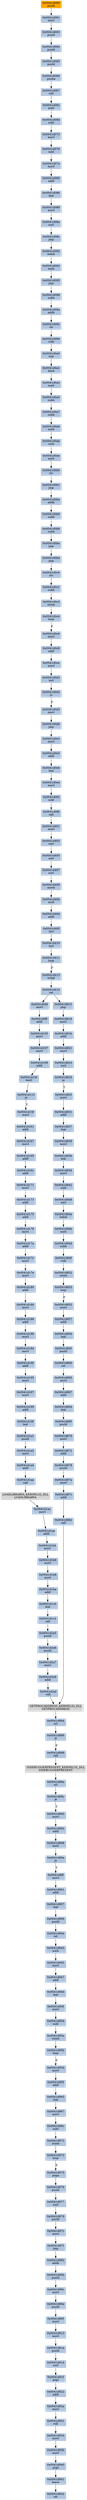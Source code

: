 strict digraph G {
	graph [bgcolor=transparent,
		name=G
	];
	node [color=lightsteelblue,
		fillcolor=lightsteelblue,
		shape=rectangle,
		style=filled
	];
	"0x0041d97c"	[label="0x0041d97c
movl"];
	"0x0041d97f"	[label="0x0041d97f
jmp"];
	"0x0041d97c" -> "0x0041d97f"	[color="#000000"];
	"0x0041d83d"	[label="0x0041d83d
movl"];
	"0x0041d842"	[label="0x0041d842
subl"];
	"0x0041d83d" -> "0x0041d842"	[color="#000000"];
	"0x0041d15f"	[label="0x0041d15f
movl"];
	"0x0041d161"	[label="0x0041d161
addl"];
	"0x0041d15f" -> "0x0041d161"	[color="#000000"];
	"0x0041d954"	[label="0x0041d954
subl"];
	"0x0041d95a"	[label="0x0041d95a
stosb"];
	"0x0041d954" -> "0x0041d95a"	[color="#000000"];
	"0x0041d823"	[label="0x0041d823
xorl"];
	"0x0041d825"	[label="0x0041d825
je"];
	"0x0041d823" -> "0x0041d825"	[color="#000000"];
	"0x0041d092"	[label="0x0041d092
lodsb"];
	"0x0041d093"	[label="0x0041d093
xorb"];
	"0x0041d092" -> "0x0041d093"	[color="#000000"];
	"0x0041d907"	[label="0x0041d907
leal"];
	"0x0041d909"	[label="0x0041d909
pushl"];
	"0x0041d907" -> "0x0041d909"	[color="#000000"];
	"0x0041d09d"	[label="0x0041d09d
rolb"];
	"0x0041d0a0"	[label="0x0041d0a0
nop"];
	"0x0041d09d" -> "0x0041d0a0"	[color="#000000"];
	"0x0041d173"	[label="0x0041d173
addl"];
	"0x0041d175"	[label="0x0041d175
addl"];
	"0x0041d173" -> "0x0041d175"	[color="#000000"];
	"0x0041d82f"	[label="0x0041d82f
movl"];
	"0x0041d831"	[label="0x0041d831
addl"];
	"0x0041d82f" -> "0x0041d831"	[color="#000000"];
	"0x0041d0a7"	[label="0x0041d0a7
subb"];
	"0x0041d0a9"	[label="0x0041d0a9
xorb"];
	"0x0041d0a7" -> "0x0041d0a9"	[color="#000000"];
	"0x0041d88a"	[label="0x0041d88a
orl"];
	"0x0041d88c"	[label="0x0041d88c
je"];
	"0x0041d88a" -> "0x0041d88c"	[color="#000000"];
	"0x0041d855"	[label="0x0041d855
movl"];
	"0x0041d857"	[label="0x0041d857
addl"];
	"0x0041d855" -> "0x0041d857"	[color="#000000"];
	"0x0041d96c"	[label="0x0041d96c
subl"];
	"0x0041d972"	[label="0x0041d972
stosb"];
	"0x0041d96c" -> "0x0041d972"	[color="#000000"];
	"0x0041d06c"	[label="0x0041d06c
popl"];
	"0x0041d06d"	[label="0x0041d06d
subl"];
	"0x0041d06c" -> "0x0041d06d"	[color="#000000"];
	"0x0041d1aa"	[label="0x0041d1aa
call"];
	LOADLIBRARYA_KERNEL32_DLL	[color=lightgrey,
		fillcolor=lightgrey,
		label="LOADLIBRARYA_KERNEL32_DLL
LOADLIBRARYA"];
	"0x0041d1aa" -> LOADLIBRARYA_KERNEL32_DLL	[color="#000000"];
	"0x0041d931"	[label="0x0041d931
roll"];
	"0x0041d934"	[label="0x0041d934
movl"];
	"0x0041d931" -> "0x0041d934"	[color="#000000"];
	"0x0041d94f"	[label="0x0041d94f
movl"];
	"0x0041d94f" -> "0x0041d954"	[color="#000000"];
	"0x0041d888"	[label="0x0041d888
call"];
	ISDEBUGGERPRESENT_KERNEL32_DLL	[color=lightgrey,
		fillcolor=lightgrey,
		label="ISDEBUGGERPRESENT_KERNEL32_DLL
ISDEBUGGERPRESENT"];
	"0x0041d888" -> ISDEBUGGERPRESENT_KERNEL32_DLL	[color="#000000"];
	"0x0041d07e"	[label="0x0041d07e
movl"];
	"0x0041d080"	[label="0x0041d080
addl"];
	"0x0041d07e" -> "0x0041d080"	[color="#000000"];
	"0x0041d0b6"	[label="0x0041d0b6
subb"];
	"0x0041d0b8"	[label="0x0041d0b8
subb"];
	"0x0041d0b6" -> "0x0041d0b8"	[color="#000000"];
	"0x0041d0d5"	[label="0x0041d0d5
movl"];
	"0x0041d0db"	[label="0x0041d0db
jmp"];
	"0x0041d0d5" -> "0x0041d0db"	[color="#000000"];
	"0x0041d0e3"	[label="0x0041d0e3
movl"];
	"0x0041d0e5"	[label="0x0041d0e5
addl"];
	"0x0041d0e3" -> "0x0041d0e5"	[color="#000000"];
	"0x0041d941"	[label="0x0041d941
leave"];
	"0x0041d942"	[label="0x0041d942
ret"];
	"0x0041d941" -> "0x0041d942"	[color="#000000"];
	"0x0041d2a7"	[label="0x0041d2a7
movl"];
	"0x0041d2a9"	[label="0x0041d2a9
addl"];
	"0x0041d2a7" -> "0x0041d2a9"	[color="#000000"];
	"0x0041d95b"	[label="0x0041d95b
loop"];
	"0x0041d95d"	[label="0x0041d95d
movl"];
	"0x0041d95b" -> "0x0041d95d"	[color="#000000",
		label=F];
	"0x0041d0ab"	[label="0x0041d0ab
rorb"];
	"0x0041d0ae"	[label="0x0041d0ae
xorb"];
	"0x0041d0ab" -> "0x0041d0ae"	[color="#000000"];
	"0x0041d878"	[label="0x0041d878
pushl"];
	"0x0041d87a"	[label="0x0041d87a
movl"];
	"0x0041d878" -> "0x0041d87a"	[color="#000000"];
	"0x0041d943"	[label="0x0041d943
xorb"];
	"0x0041d945"	[label="0x0041d945
movl"];
	"0x0041d943" -> "0x0041d945"	[color="#000000"];
	"0x0041d414"	[label="0x0041d414
ret"];
	"0x0041d0fd"	[label="0x0041d0fd
movl"];
	"0x0041d414" -> "0x0041d0fd"	[color="#000000"];
	"0x0041d815"	[label="0x0041d815
jmp"];
	"0x0041d414" -> "0x0041d815"	[color="#000000"];
	"0x0041d0a1"	[label="0x0041d0a1
decb"];
	"0x0041d0a0" -> "0x0041d0a1"	[color="#000000"];
	"0x0041d852"	[label="0x0041d852
stosb"];
	"0x0041d853"	[label="0x0041d853
loop"];
	"0x0041d852" -> "0x0041d853"	[color="#000000"];
	"0x0041d2af"	[label="0x0041d2af
call"];
	GETPROCADDRESS_KERNEL32_DLL	[color=lightgrey,
		fillcolor=lightgrey,
		label="GETPROCADDRESS_KERNEL32_DLL
GETPROCADDRESS"];
	"0x0041d2af" -> GETPROCADDRESS_KERNEL32_DLL	[color="#000000"];
	"0x0041d898"	[label="0x0041d898
testl"];
	"0x0041d89e"	[label="0x0041d89e
je"];
	"0x0041d898" -> "0x0041d89e"	[color="#000000"];
	"0x0041d90a"	[label="0x0041d90a
ret"];
	"0x0041d909" -> "0x0041d90a"	[color="#000000"];
	"0x0041d167"	[label="0x0041d167
movl"];
	"0x0041d161" -> "0x0041d167"	[color="#000000"];
	"0x0041d870"	[label="0x0041d870
movl"];
	"0x0041d872"	[label="0x0041d872
addl"];
	"0x0041d870" -> "0x0041d872"	[color="#000000"];
	"0x0041d19f"	[label="0x0041d19f
leal"];
	"0x0041d1a1"	[label="0x0041d1a1
pushl"];
	"0x0041d19f" -> "0x0041d1a1"	[color="#000000"];
	"0x0041d967"	[label="0x0041d967
movl"];
	"0x0041d967" -> "0x0041d96c"	[color="#000000"];
	"0x0041d837"	[label="0x0041d837
leal"];
	"0x0041d839"	[label="0x0041d839
movl"];
	"0x0041d837" -> "0x0041d839"	[color="#000000"];
	"0x0041d886"	[label="0x0041d886
je"];
	"0x0041d886" -> "0x0041d888"	[color="#000000",
		label=F];
	"0x0041d40b"	[label="0x0041d40b
mull"];
	"0x0041d40d"	[label="0x0041d40d
addl"];
	"0x0041d40b" -> "0x0041d40d"	[color="#000000"];
	"0x0041d831" -> "0x0041d837"	[color="#000000"];
	"0x0041d1ac"	[label="0x0041d1ac
movl"];
	LOADLIBRARYA_KERNEL32_DLL -> "0x0041d1ac"	[color="#000000"];
	"0x0041d0ed"	[label="0x0041d0ed
movl"];
	"0x0041d0f2"	[label="0x0041d0f2
subl"];
	"0x0041d0ed" -> "0x0041d0f2"	[color="#000000"];
	"0x0041d882"	[label="0x0041d882
call"];
	"0x0041d882" -> GETPROCADDRESS_KERNEL32_DLL	[color="#000000"];
	"0x0041d061"	[label="0x0041d061
movl"];
	"0x0041d063"	[label="0x0041d063
pushl"];
	"0x0041d061" -> "0x0041d063"	[color="#000000"];
	"0x0041d90f"	[label="0x0041d90f
movl"];
	"0x0041d913"	[label="0x0041d913
movl"];
	"0x0041d90f" -> "0x0041d913"	[color="#000000"];
	"0x0041d2a5"	[label="0x0041d2a5
pushl"];
	"0x0041d2a6"	[label="0x0041d2a6
pushl"];
	"0x0041d2a5" -> "0x0041d2a6"	[color="#000000"];
	"0x0041d1ba"	[label="0x0041d1ba
addl"];
	"0x0041d1c0"	[label="0x0041d1c0
leal"];
	"0x0041d1ba" -> "0x0041d1c0"	[color="#000000"];
	"0x0041d0ce"	[label="0x0041d0ce
movl"];
	"0x0041d0d2"	[label="0x0041d0d2
incl"];
	"0x0041d0ce" -> "0x0041d0d2"	[color="#000000"];
	"0x0041d1ae"	[label="0x0041d1ae
addl"];
	"0x0041d1ac" -> "0x0041d1ae"	[color="#000000"];
	"0x0041d848"	[label="0x0041d848
xorl"];
	"0x0041d842" -> "0x0041d848"	[color="#000000"];
	"0x0041d821"	[label="0x0041d821
movl"];
	"0x0041d821" -> "0x0041d823"	[color="#000000"];
	"0x0041d947"	[label="0x0041d947
addl"];
	"0x0041d94d"	[label="0x0041d94d
leal"];
	"0x0041d947" -> "0x0041d94d"	[color="#000000"];
	"0x0041d940"	[label="0x0041d940
popl"];
	"0x0041d940" -> "0x0041d941"	[color="#000000"];
	"0x0041d973"	[label="0x0041d973
loop"];
	"0x0041d975"	[label="0x0041d975
popa"];
	"0x0041d973" -> "0x0041d975"	[color="#000000",
		label=F];
	"0x0041d178"	[label="0x0041d178
movl"];
	"0x0041d17a"	[label="0x0041d17a
addl"];
	"0x0041d178" -> "0x0041d17a"	[color="#000000"];
	"0x0041d979"	[label="0x0041d979
pushl"];
	"0x0041d979" -> "0x0041d97c"	[color="#000000"];
	"0x0041d2a9" -> "0x0041d2af"	[color="#000000"];
	"0x0041d199"	[label="0x0041d199
addl"];
	"0x0041d199" -> "0x0041d19f"	[color="#000000"];
	"0x0041d0ba"	[label="0x0041d0ba
jmp"];
	"0x0041d0bd"	[label="0x0041d0bd
jmp"];
	"0x0041d0ba" -> "0x0041d0bd"	[color="#000000"];
	"0x0041d175" -> "0x0041d178"	[color="#000000"];
	"0x0041d93b"	[label="0x0041d93b
movl"];
	"0x0041d934" -> "0x0041d93b"	[color="#000000"];
	"0x0041d1c2"	[label="0x0041d1c2
call"];
	"0x0041d1c2" -> "0x0041d2a5"	[color="#000000"];
	"0x0041d105"	[label="0x0041d105
movl"];
	"0x0041d107"	[label="0x0041d107
movl"];
	"0x0041d105" -> "0x0041d107"	[color="#000000"];
	"0x0041d0ff"	[label="0x0041d0ff
addl"];
	"0x0041d0fd" -> "0x0041d0ff"	[color="#000000"];
	"0x0041d410"	[label="0x0041d410
incl"];
	"0x0041d411"	[label="0x0041d411
loop"];
	"0x0041d410" -> "0x0041d411"	[color="#000000"];
	"0x0041d84b"	[label="0x0041d84b
xorb"];
	"0x0041d84d"	[label="0x0041d84d
subb"];
	"0x0041d84b" -> "0x0041d84d"	[color="#000000"];
	"0x0041d91f"	[label="0x0041d91f
popl"];
	"0x0041d922"	[label="0x0041d922
addl"];
	"0x0041d91f" -> "0x0041d922"	[color="#000000"];
	"0x0041d0a9" -> "0x0041d0ab"	[color="#000000"];
	"0x0041d83b"	[label="0x0041d83b
leal"];
	"0x0041d839" -> "0x0041d83b"	[color="#000000"];
	"0x0041d18d"	[label="0x0041d18d
movl"];
	"0x0041d18f"	[label="0x0041d18f
addl"];
	"0x0041d18d" -> "0x0041d18f"	[color="#000000"];
	"0x0041d87c"	[label="0x0041d87c
addl"];
	"0x0041d87c" -> "0x0041d882"	[color="#000000"];
	"0x0041d90c"	[label="0x0041d90c
movl"];
	"0x0041d90e"	[label="0x0041d90e
pushl"];
	"0x0041d90c" -> "0x0041d90e"	[color="#000000"];
	"0x0041d18b"	[label="0x0041d18b
movl"];
	"0x0041d18b" -> "0x0041d18d"	[color="#000000"];
	ISDEBUGGERPRESENT_KERNEL32_DLL -> "0x0041d88a"	[color="#000000"];
	"0x0041d405"	[label="0x0041d405
xorl"];
	"0x0041d407"	[label="0x0041d407
xorl"];
	"0x0041d405" -> "0x0041d407"	[color="#000000"];
	"0x0041d0c1"	[label="0x0041d0c1
subb"];
	"0x0041d0c3"	[label="0x0041d0c3
stosb"];
	"0x0041d0c1" -> "0x0041d0c3"	[color="#000000"];
	"0x0041d0a3"	[label="0x0041d0a3
xorb"];
	"0x0041d0a5"	[label="0x0041d0a5
subb"];
	"0x0041d0a3" -> "0x0041d0a5"	[color="#000000"];
	"0x0041d0db" -> "0x0041d0e3"	[color="#000000"];
	"0x0041d1c0" -> "0x0041d1c2"	[color="#000000"];
	"0x0041d890"	[label="0x0041d890
movl"];
	"0x0041d88c" -> "0x0041d890"	[color="#000000",
		label=T];
	"0x0041d87a" -> "0x0041d87c"	[color="#000000"];
	"0x0041d088"	[label="0x0041d088
movl"];
	"0x0041d08a"	[label="0x0041d08a
xorl"];
	"0x0041d088" -> "0x0041d08a"	[color="#000000"];
	"0x0041d0c0"	[label="0x0041d0c0
stc"];
	"0x0041d0c0" -> "0x0041d0c1"	[color="#000000"];
	"0x0041d860"	[label="0x0041d860
ret"];
	"0x0041d865"	[label="0x0041d865
movl"];
	"0x0041d860" -> "0x0041d865"	[color="#000000"];
	"0x0041d825" -> "0x0041d82f"	[color="#000000",
		label=T];
	"0x0041d17c"	[label="0x0041d17c
movl"];
	"0x0041d17a" -> "0x0041d17c"	[color="#000000"];
	"0x0041d972" -> "0x0041d973"	[color="#000000"];
	"0x0041d0eb"	[label="0x0041d0eb
leal"];
	"0x0041d0eb" -> "0x0041d0ed"	[color="#000000"];
	"0x0041d409"	[label="0x0041d409
movb"];
	"0x0041d407" -> "0x0041d409"	[color="#000000"];
	"0x0041d892"	[label="0x0041d892
addl"];
	"0x0041d892" -> "0x0041d898"	[color="#000000"];
	"0x0041d1b8"	[label="0x0041d1b8
movl"];
	"0x0041d1b8" -> "0x0041d1ba"	[color="#000000"];
	"0x0041d169"	[label="0x0041d169
addl"];
	"0x0041d167" -> "0x0041d169"	[color="#000000"];
	"0x0041d40f"	[label="0x0041d40f
incl"];
	"0x0041d40f" -> "0x0041d410"	[color="#000000"];
	"0x0041d0b0"	[label="0x0041d0b0
stc"];
	"0x0041d0ae" -> "0x0041d0b0"	[color="#000000"];
	"0x0041d403"	[label="0x0041d403
xorl"];
	"0x0041d403" -> "0x0041d405"	[color="#000000"];
	"0x0041d065"	[label="0x0041d065
pushl"];
	"0x0041d066"	[label="0x0041d066
pusha"];
	"0x0041d065" -> "0x0041d066"	[color="#000000"];
	"0x0041d81b"	[label="0x0041d81b
addl"];
	"0x0041d81b" -> "0x0041d821"	[color="#000000"];
	"0x0041d1a2"	[label="0x0041d1a2
movl"];
	"0x0041d1a1" -> "0x0041d1a2"	[color="#000000"];
	"0x0041d0f8"	[label="0x0041d0f8
call"];
	"0x0041d401"	[label="0x0041d401
movl"];
	"0x0041d0f8" -> "0x0041d401"	[color="#000000"];
	"0x0041d90e" -> "0x0041d90f"	[color="#000000"];
	"0x0041d819"	[label="0x0041d819
movl"];
	"0x0041d815" -> "0x0041d819"	[color="#000000"];
	"0x0041d109"	[label="0x0041d109
addl"];
	"0x0041d10f"	[label="0x0041d10f
testl"];
	"0x0041d109" -> "0x0041d10f"	[color="#000000"];
	"0x0041d91d"	[label="0x0041d91d
xorl"];
	"0x0041d91d" -> "0x0041d91f"	[color="#000000"];
	"0x0041d976"	[label="0x0041d976
pushl"];
	"0x0041d977"	[label="0x0041d977
xorl"];
	"0x0041d976" -> "0x0041d977"	[color="#000000"];
	"0x0041d84a"	[label="0x0041d84a
lodsb"];
	"0x0041d848" -> "0x0041d84a"	[color="#000000"];
	"0x0041d945" -> "0x0041d947"	[color="#000000"];
	"0x0041d0b1"	[label="0x0041d0b1
jmp"];
	"0x0041d0b0" -> "0x0041d0b1"	[color="#000000"];
	"0x0041d84f"	[label="0x0041d84f
rolb"];
	"0x0041d84d" -> "0x0041d84f"	[color="#000000"];
	"0x0041d095"	[label="0x0041d095
jmp"];
	"0x0041d093" -> "0x0041d095"	[color="#000000"];
	"0x0041d1b6"	[label="0x0041d1b6
movl"];
	"0x0041d1b6" -> "0x0041d1b8"	[color="#000000"];
	"0x0041d0c4"	[label="0x0041d0c4
loop"];
	"0x0041d0c6"	[label="0x0041d0c6
movl"];
	"0x0041d0c4" -> "0x0041d0c6"	[color="#000000",
		label=F];
	"0x0041d09a"	[label="0x0041d09a
addb"];
	"0x0041d09c"	[label="0x0041d09c
clc"];
	"0x0041d09a" -> "0x0041d09c"	[color="#000000"];
	"0x0041d060"	[color=lightgrey,
		fillcolor=orange,
		label="0x0041d060
pushl"];
	"0x0041d060" -> "0x0041d061"	[color="#000000"];
	"0x0041d413"	[label="0x0041d413
xchgl"];
	"0x0041d411" -> "0x0041d413"	[color="#000000",
		label=F];
	"0x0041d867"	[label="0x0041d867
addl"];
	"0x0041d86d"	[label="0x0041d86d
leal"];
	"0x0041d867" -> "0x0041d86d"	[color="#000000"];
	"0x0041d90b"	[label="0x0041d90b
pushl"];
	"0x0041d90b" -> "0x0041d90c"	[color="#000000"];
	"0x0041d853" -> "0x0041d855"	[color="#000000",
		label=F];
	"0x0041d819" -> "0x0041d81b"	[color="#000000"];
	"0x0041d8ff"	[label="0x0041d8ff
movl"];
	"0x0041d89e" -> "0x0041d8ff"	[color="#000000",
		label=T];
	"0x0041d16c"	[label="0x0041d16c
addl"];
	"0x0041d171"	[label="0x0041d171
movl"];
	"0x0041d16c" -> "0x0041d171"	[color="#000000"];
	"0x0041d0f2" -> "0x0041d0f8"	[color="#000000"];
	"0x0041d0ff" -> "0x0041d105"	[color="#000000"];
	"0x0041d115"	[label="0x0041d115
je"];
	"0x0041d10f" -> "0x0041d115"	[color="#000000"];
	"0x0041d0d3"	[label="0x0041d0d3
js"];
	"0x0041d0d3" -> "0x0041d0d5"	[color="#000000",
		label=F];
	"0x0041d0c8"	[label="0x0041d0c8
addl"];
	"0x0041d0c8" -> "0x0041d0ce"	[color="#000000"];
	"0x0041d086"	[label="0x0041d086
leal"];
	"0x0041d086" -> "0x0041d088"	[color="#000000"];
	"0x0041d86f"	[label="0x0041d86f
pushl"];
	"0x0041d86f" -> "0x0041d870"	[color="#000000"];
	"0x0041d171" -> "0x0041d173"	[color="#000000"];
	"0x0041d982"	[label="0x0041d982
addb"];
	"0x0041d982" -> "0x0041d90b"	[color="#000000"];
	"0x0041d95a" -> "0x0041d95b"	[color="#000000"];
	"0x0041d0c6" -> "0x0041d0c8"	[color="#000000"];
	"0x0041d09c" -> "0x0041d09d"	[color="#000000"];
	"0x0041d965"	[label="0x0041d965
leal"];
	"0x0041d965" -> "0x0041d967"	[color="#000000"];
	"0x0041d884"	[label="0x0041d884
orl"];
	GETPROCADDRESS_KERNEL32_DLL -> "0x0041d884"	[color="#000000"];
	"0x0041d884" -> "0x0041d886"	[color="#000000"];
	"0x0041d94d" -> "0x0041d94f"	[color="#000000"];
	"0x0041d067"	[label="0x0041d067
call"];
	"0x0041d067" -> "0x0041d06c"	[color="#000000"];
	"0x0041d0b8" -> "0x0041d0ba"	[color="#000000"];
	"0x0041d401" -> "0x0041d403"	[color="#000000"];
	"0x0041d08c"	[label="0x0041d08c
jmp"];
	"0x0041d08c" -> "0x0041d092"	[color="#000000"];
	"0x0041d409" -> "0x0041d40b"	[color="#000000"];
	"0x0041d85f"	[label="0x0041d85f
pushl"];
	"0x0041d85f" -> "0x0041d860"	[color="#000000"];
	"0x0041d064"	[label="0x0041d064
pushl"];
	"0x0041d063" -> "0x0041d064"	[color="#000000"];
	"0x0041d2a6" -> "0x0041d2a7"	[color="#000000"];
	"0x0041d0d2" -> "0x0041d0d3"	[color="#000000"];
	"0x0041d90a" -> "0x0041d943"	[color="#000000"];
	"0x0041d073"	[label="0x0041d073
movl"];
	"0x0041d078"	[label="0x0041d078
subl"];
	"0x0041d073" -> "0x0041d078"	[color="#000000"];
	"0x0041d169" -> "0x0041d16c"	[color="#000000"];
	"0x0041d95f"	[label="0x0041d95f
addl"];
	"0x0041d95d" -> "0x0041d95f"	[color="#000000"];
	"0x0041d91a"	[label="0x0041d91a
pushl"];
	"0x0041d913" -> "0x0041d91a"	[color="#000000"];
	"0x0041d0a5" -> "0x0041d0a7"	[color="#000000"];
	"0x0041d06d" -> "0x0041d073"	[color="#000000"];
	"0x0041d0b4"	[label="0x0041d0b4
addb"];
	"0x0041d0b4" -> "0x0041d0b6"	[color="#000000"];
	"0x0041d92a"	[label="0x0041d92a
movl"];
	"0x0041d922" -> "0x0041d92a"	[color="#000000"];
	"0x0041d098"	[label="0x0041d098
subb"];
	"0x0041d095" -> "0x0041d098"	[color="#000000"];
	"0x0041d0c3" -> "0x0041d0c4"	[color="#000000"];
	"0x0041d180"	[label="0x0041d180
addl"];
	"0x0041d186"	[label="0x0041d186
movl"];
	"0x0041d180" -> "0x0041d186"	[color="#000000"];
	"0x0041d977" -> "0x0041d979"	[color="#000000"];
	"0x0041d0bd" -> "0x0041d0c0"	[color="#000000"];
	"0x0041d1b4"	[label="0x0041d1b4
movl"];
	"0x0041d1b4" -> "0x0041d1b6"	[color="#000000"];
	"0x0041d195"	[label="0x0041d195
movl"];
	"0x0041d197"	[label="0x0041d197
movl"];
	"0x0041d195" -> "0x0041d197"	[color="#000000"];
	"0x0041d901"	[label="0x0041d901
addl"];
	"0x0041d8ff" -> "0x0041d901"	[color="#000000"];
	"0x0041d865" -> "0x0041d867"	[color="#000000"];
	"0x0041d197" -> "0x0041d199"	[color="#000000"];
	"0x0041d188"	[label="0x0041d188
addl"];
	"0x0041d188" -> "0x0041d18b"	[color="#000000"];
	"0x0041d1a4"	[label="0x0041d1a4
addl"];
	"0x0041d1a2" -> "0x0041d1a4"	[color="#000000"];
	"0x0041d186" -> "0x0041d188"	[color="#000000"];
	"0x0041d080" -> "0x0041d086"	[color="#000000"];
	"0x0041d078" -> "0x0041d07e"	[color="#000000"];
	"0x0041d098" -> "0x0041d09a"	[color="#000000"];
	"0x0041d115" -> "0x0041d15f"	[color="#000000",
		label=T];
	"0x0041d872" -> "0x0041d878"	[color="#000000"];
	"0x0041d85d"	[label="0x0041d85d
leal"];
	"0x0041d857" -> "0x0041d85d"	[color="#000000"];
	"0x0041d91a" -> "0x0041d91d"	[color="#000000"];
	"0x0041d84f" -> "0x0041d852"	[color="#000000"];
	"0x0041d17e"	[label="0x0041d17e
movl"];
	"0x0041d17e" -> "0x0041d180"	[color="#000000"];
	"0x0041d0b1" -> "0x0041d0b4"	[color="#000000"];
	"0x0041d066" -> "0x0041d067"	[color="#000000"];
	"0x0041d17c" -> "0x0041d17e"	[color="#000000"];
	"0x0041d18f" -> "0x0041d195"	[color="#000000"];
	"0x0041d83b" -> "0x0041d83d"	[color="#000000"];
	"0x0041d413" -> "0x0041d414"	[color="#000000"];
	"0x0041d92a" -> "0x0041d931"	[color="#000000"];
	"0x0041d064" -> "0x0041d065"	[color="#000000"];
	"0x0041d97f" -> "0x0041d982"	[color="#000000"];
	"0x0041d0e5" -> "0x0041d0eb"	[color="#000000"];
	"0x0041d0a1" -> "0x0041d0a3"	[color="#000000"];
	"0x0041d93b" -> "0x0041d940"	[color="#000000"];
	"0x0041d890" -> "0x0041d892"	[color="#000000"];
	"0x0041d40d" -> "0x0041d40f"	[color="#000000"];
	"0x0041d95f" -> "0x0041d965"	[color="#000000"];
	"0x0041d975" -> "0x0041d976"	[color="#000000"];
	"0x0041d107" -> "0x0041d109"	[color="#000000"];
	"0x0041d86d" -> "0x0041d86f"	[color="#000000"];
	"0x0041d08a" -> "0x0041d08c"	[color="#000000"];
	"0x0041d1a4" -> "0x0041d1aa"	[color="#000000"];
	"0x0041d84a" -> "0x0041d84b"	[color="#000000"];
	"0x0041d1ae" -> "0x0041d1b4"	[color="#000000"];
	"0x0041d85d" -> "0x0041d85f"	[color="#000000"];
	"0x0041d901" -> "0x0041d907"	[color="#000000"];
}
